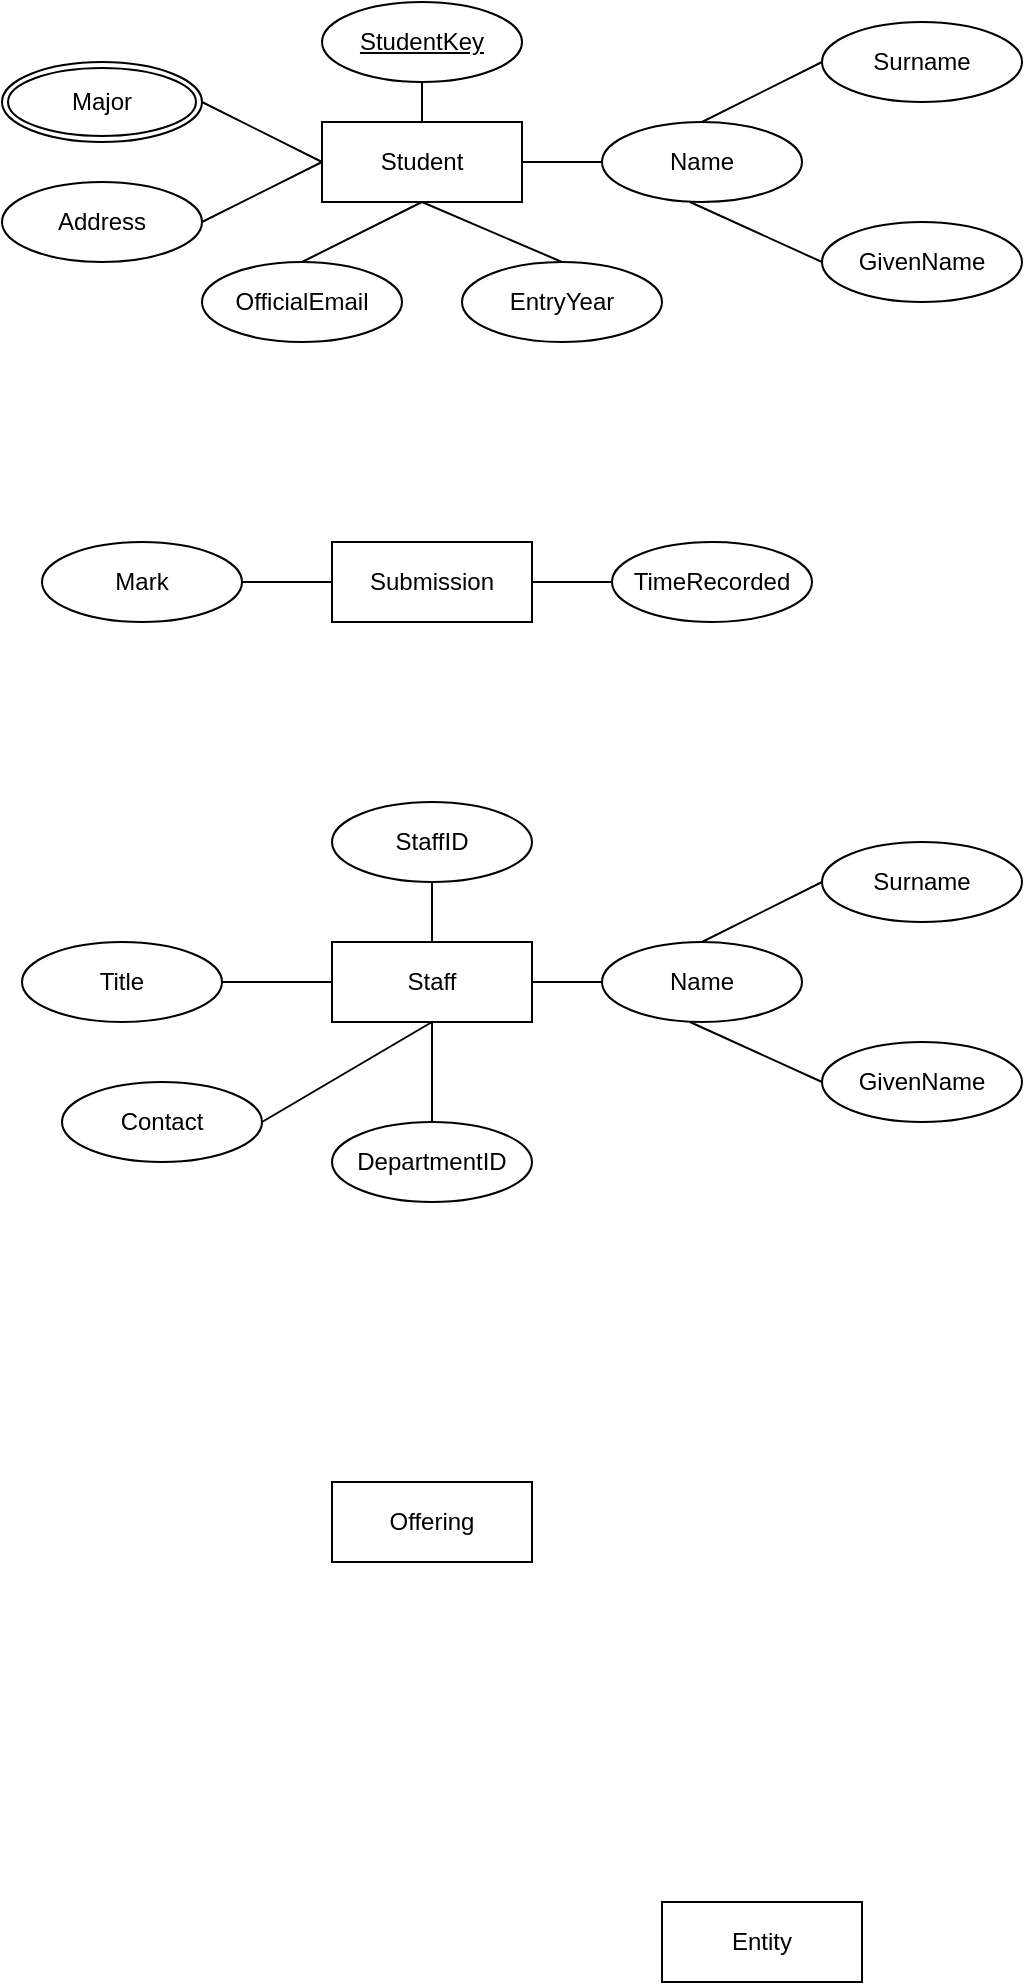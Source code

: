 <mxfile version="24.7.10">
  <diagram id="R2lEEEUBdFMjLlhIrx00" name="Page-1">
    <mxGraphModel dx="1674" dy="772" grid="1" gridSize="10" guides="1" tooltips="1" connect="1" arrows="1" fold="1" page="1" pageScale="1" pageWidth="850" pageHeight="1100" math="0" shadow="0" extFonts="Permanent Marker^https://fonts.googleapis.com/css?family=Permanent+Marker">
      <root>
        <mxCell id="0" />
        <mxCell id="1" parent="0" />
        <mxCell id="VCvnvQfGlQelMph8vwSg-2" value="Student" style="whiteSpace=wrap;html=1;align=center;" parent="1" vertex="1">
          <mxGeometry x="320" y="80" width="100" height="40" as="geometry" />
        </mxCell>
        <mxCell id="VCvnvQfGlQelMph8vwSg-3" value="&lt;u&gt;StudentKey&lt;/u&gt;" style="ellipse;whiteSpace=wrap;html=1;align=center;" parent="1" vertex="1">
          <mxGeometry x="320" y="20" width="100" height="40" as="geometry" />
        </mxCell>
        <mxCell id="VCvnvQfGlQelMph8vwSg-4" value="Name" style="ellipse;whiteSpace=wrap;html=1;align=center;" parent="1" vertex="1">
          <mxGeometry x="460" y="80" width="100" height="40" as="geometry" />
        </mxCell>
        <mxCell id="VCvnvQfGlQelMph8vwSg-5" value="" style="endArrow=none;html=1;rounded=0;entryX=0.5;entryY=1;entryDx=0;entryDy=0;exitX=0.5;exitY=0;exitDx=0;exitDy=0;" parent="1" source="VCvnvQfGlQelMph8vwSg-2" target="VCvnvQfGlQelMph8vwSg-3" edge="1">
          <mxGeometry width="50" height="50" relative="1" as="geometry">
            <mxPoint x="350" y="180" as="sourcePoint" />
            <mxPoint x="400" y="130" as="targetPoint" />
          </mxGeometry>
        </mxCell>
        <mxCell id="VCvnvQfGlQelMph8vwSg-6" value="" style="endArrow=none;html=1;rounded=0;entryX=1;entryY=0.5;entryDx=0;entryDy=0;exitX=0;exitY=0.5;exitDx=0;exitDy=0;" parent="1" source="VCvnvQfGlQelMph8vwSg-4" target="VCvnvQfGlQelMph8vwSg-2" edge="1">
          <mxGeometry width="50" height="50" relative="1" as="geometry">
            <mxPoint x="410" y="190" as="sourcePoint" />
            <mxPoint x="460" y="140" as="targetPoint" />
          </mxGeometry>
        </mxCell>
        <mxCell id="VCvnvQfGlQelMph8vwSg-7" value="TimeRecorded" style="ellipse;whiteSpace=wrap;html=1;align=center;" parent="1" vertex="1">
          <mxGeometry x="465" y="290" width="100" height="40" as="geometry" />
        </mxCell>
        <mxCell id="VCvnvQfGlQelMph8vwSg-8" value="Mark" style="ellipse;whiteSpace=wrap;html=1;align=center;" parent="1" vertex="1">
          <mxGeometry x="180" y="290" width="100" height="40" as="geometry" />
        </mxCell>
        <mxCell id="VCvnvQfGlQelMph8vwSg-9" value="OfficialEmail" style="ellipse;whiteSpace=wrap;html=1;align=center;" parent="1" vertex="1">
          <mxGeometry x="260" y="150" width="100" height="40" as="geometry" />
        </mxCell>
        <mxCell id="VCvnvQfGlQelMph8vwSg-10" value="Address" style="ellipse;whiteSpace=wrap;html=1;align=center;" parent="1" vertex="1">
          <mxGeometry x="160" y="110" width="100" height="40" as="geometry" />
        </mxCell>
        <mxCell id="VCvnvQfGlQelMph8vwSg-12" value="EntryYear" style="ellipse;whiteSpace=wrap;html=1;align=center;" parent="1" vertex="1">
          <mxGeometry x="390" y="150" width="100" height="40" as="geometry" />
        </mxCell>
        <mxCell id="VCvnvQfGlQelMph8vwSg-13" value="GivenName" style="ellipse;whiteSpace=wrap;html=1;align=center;" parent="1" vertex="1">
          <mxGeometry x="570" y="130" width="100" height="40" as="geometry" />
        </mxCell>
        <mxCell id="VCvnvQfGlQelMph8vwSg-14" value="Surname" style="ellipse;whiteSpace=wrap;html=1;align=center;" parent="1" vertex="1">
          <mxGeometry x="570" y="30" width="100" height="40" as="geometry" />
        </mxCell>
        <mxCell id="VCvnvQfGlQelMph8vwSg-15" value="" style="endArrow=none;html=1;rounded=0;entryX=0;entryY=0.5;entryDx=0;entryDy=0;exitX=0.5;exitY=0;exitDx=0;exitDy=0;" parent="1" source="VCvnvQfGlQelMph8vwSg-4" target="VCvnvQfGlQelMph8vwSg-14" edge="1">
          <mxGeometry width="50" height="50" relative="1" as="geometry">
            <mxPoint x="490" y="240" as="sourcePoint" />
            <mxPoint x="540" y="190" as="targetPoint" />
          </mxGeometry>
        </mxCell>
        <mxCell id="VCvnvQfGlQelMph8vwSg-16" value="" style="endArrow=none;html=1;rounded=0;entryX=0.5;entryY=1;entryDx=0;entryDy=0;exitX=0.5;exitY=0;exitDx=0;exitDy=0;" parent="1" source="VCvnvQfGlQelMph8vwSg-31" target="VCvnvQfGlQelMph8vwSg-40" edge="1">
          <mxGeometry width="50" height="50" relative="1" as="geometry">
            <mxPoint x="360" y="620" as="sourcePoint" />
            <mxPoint x="410" y="570" as="targetPoint" />
          </mxGeometry>
        </mxCell>
        <mxCell id="VCvnvQfGlQelMph8vwSg-18" value="" style="endArrow=none;html=1;rounded=0;entryX=0;entryY=0.5;entryDx=0;entryDy=0;exitX=1;exitY=0.5;exitDx=0;exitDy=0;" parent="1" source="VCvnvQfGlQelMph8vwSg-32" target="VCvnvQfGlQelMph8vwSg-7" edge="1">
          <mxGeometry width="50" height="50" relative="1" as="geometry">
            <mxPoint x="395" y="470" as="sourcePoint" />
            <mxPoint x="445" y="420" as="targetPoint" />
          </mxGeometry>
        </mxCell>
        <mxCell id="VCvnvQfGlQelMph8vwSg-19" value="" style="endArrow=none;html=1;rounded=0;entryX=1;entryY=0.5;entryDx=0;entryDy=0;exitX=0;exitY=0.5;exitDx=0;exitDy=0;" parent="1" source="VCvnvQfGlQelMph8vwSg-32" target="VCvnvQfGlQelMph8vwSg-8" edge="1">
          <mxGeometry width="50" height="50" relative="1" as="geometry">
            <mxPoint x="430" y="730" as="sourcePoint" />
            <mxPoint x="360" y="300" as="targetPoint" />
          </mxGeometry>
        </mxCell>
        <mxCell id="VCvnvQfGlQelMph8vwSg-20" value="" style="endArrow=none;html=1;rounded=0;entryX=0.5;entryY=1;entryDx=0;entryDy=0;exitX=0.5;exitY=0;exitDx=0;exitDy=0;" parent="1" source="VCvnvQfGlQelMph8vwSg-9" target="VCvnvQfGlQelMph8vwSg-2" edge="1">
          <mxGeometry width="50" height="50" relative="1" as="geometry">
            <mxPoint x="330" y="160" as="sourcePoint" />
            <mxPoint x="350" y="260" as="targetPoint" />
          </mxGeometry>
        </mxCell>
        <mxCell id="VCvnvQfGlQelMph8vwSg-21" value="" style="endArrow=none;html=1;rounded=0;entryX=0;entryY=0.5;entryDx=0;entryDy=0;exitX=1;exitY=0.5;exitDx=0;exitDy=0;" parent="1" source="VCvnvQfGlQelMph8vwSg-10" target="VCvnvQfGlQelMph8vwSg-2" edge="1">
          <mxGeometry width="50" height="50" relative="1" as="geometry">
            <mxPoint x="230" y="310" as="sourcePoint" />
            <mxPoint x="280" y="260" as="targetPoint" />
          </mxGeometry>
        </mxCell>
        <mxCell id="VCvnvQfGlQelMph8vwSg-22" value="" style="endArrow=none;html=1;rounded=0;entryX=0;entryY=0.5;entryDx=0;entryDy=0;exitX=1;exitY=0.5;exitDx=0;exitDy=0;" parent="1" source="VCvnvQfGlQelMph8vwSg-25" target="VCvnvQfGlQelMph8vwSg-2" edge="1">
          <mxGeometry width="50" height="50" relative="1" as="geometry">
            <mxPoint x="270" y="100" as="sourcePoint" />
            <mxPoint x="280" y="210" as="targetPoint" />
          </mxGeometry>
        </mxCell>
        <mxCell id="VCvnvQfGlQelMph8vwSg-23" value="" style="endArrow=none;html=1;rounded=0;entryX=0.5;entryY=1;entryDx=0;entryDy=0;exitX=0.5;exitY=0;exitDx=0;exitDy=0;" parent="1" source="VCvnvQfGlQelMph8vwSg-12" target="VCvnvQfGlQelMph8vwSg-2" edge="1">
          <mxGeometry width="50" height="50" relative="1" as="geometry">
            <mxPoint x="240" y="280" as="sourcePoint" />
            <mxPoint x="290" y="230" as="targetPoint" />
          </mxGeometry>
        </mxCell>
        <mxCell id="VCvnvQfGlQelMph8vwSg-24" value="" style="endArrow=none;html=1;rounded=0;entryX=0.44;entryY=1;entryDx=0;entryDy=0;entryPerimeter=0;exitX=0;exitY=0.5;exitDx=0;exitDy=0;" parent="1" source="VCvnvQfGlQelMph8vwSg-13" target="VCvnvQfGlQelMph8vwSg-4" edge="1">
          <mxGeometry width="50" height="50" relative="1" as="geometry">
            <mxPoint x="485" y="220" as="sourcePoint" />
            <mxPoint x="535" y="170" as="targetPoint" />
          </mxGeometry>
        </mxCell>
        <mxCell id="VCvnvQfGlQelMph8vwSg-25" value="Major" style="ellipse;shape=doubleEllipse;margin=3;whiteSpace=wrap;html=1;align=center;" parent="1" vertex="1">
          <mxGeometry x="160" y="50" width="100" height="40" as="geometry" />
        </mxCell>
        <mxCell id="VCvnvQfGlQelMph8vwSg-26" value="Entity" style="whiteSpace=wrap;html=1;align=center;" parent="1" vertex="1">
          <mxGeometry x="490" y="970" width="100" height="40" as="geometry" />
        </mxCell>
        <mxCell id="VCvnvQfGlQelMph8vwSg-27" value="Entity" style="whiteSpace=wrap;html=1;align=center;" parent="1" vertex="1">
          <mxGeometry x="490" y="970" width="100" height="40" as="geometry" />
        </mxCell>
        <mxCell id="VCvnvQfGlQelMph8vwSg-28" value="Entity" style="whiteSpace=wrap;html=1;align=center;" parent="1" vertex="1">
          <mxGeometry x="490" y="970" width="100" height="40" as="geometry" />
        </mxCell>
        <mxCell id="VCvnvQfGlQelMph8vwSg-29" value="Entity" style="whiteSpace=wrap;html=1;align=center;" parent="1" vertex="1">
          <mxGeometry x="490" y="970" width="100" height="40" as="geometry" />
        </mxCell>
        <mxCell id="VCvnvQfGlQelMph8vwSg-30" value="Offering" style="whiteSpace=wrap;html=1;align=center;" parent="1" vertex="1">
          <mxGeometry x="325" y="760" width="100" height="40" as="geometry" />
        </mxCell>
        <mxCell id="VCvnvQfGlQelMph8vwSg-31" value="Staff" style="whiteSpace=wrap;html=1;align=center;" parent="1" vertex="1">
          <mxGeometry x="325" y="490" width="100" height="40" as="geometry" />
        </mxCell>
        <mxCell id="VCvnvQfGlQelMph8vwSg-32" value="Submission" style="whiteSpace=wrap;html=1;align=center;" parent="1" vertex="1">
          <mxGeometry x="325" y="290" width="100" height="40" as="geometry" />
        </mxCell>
        <mxCell id="VCvnvQfGlQelMph8vwSg-37" value="DepartmentID" style="ellipse;whiteSpace=wrap;html=1;align=center;" parent="1" vertex="1">
          <mxGeometry x="325" y="580" width="100" height="40" as="geometry" />
        </mxCell>
        <mxCell id="VCvnvQfGlQelMph8vwSg-38" value="Contact" style="ellipse;whiteSpace=wrap;html=1;align=center;" parent="1" vertex="1">
          <mxGeometry x="190" y="560" width="100" height="40" as="geometry" />
        </mxCell>
        <mxCell id="VCvnvQfGlQelMph8vwSg-39" value="Title" style="ellipse;whiteSpace=wrap;html=1;align=center;" parent="1" vertex="1">
          <mxGeometry x="170" y="490" width="100" height="40" as="geometry" />
        </mxCell>
        <mxCell id="VCvnvQfGlQelMph8vwSg-40" value="StaffID" style="ellipse;whiteSpace=wrap;html=1;align=center;" parent="1" vertex="1">
          <mxGeometry x="325" y="420" width="100" height="40" as="geometry" />
        </mxCell>
        <mxCell id="eXlouW0JOAqDYS6c-oz2-2" value="Name" style="ellipse;whiteSpace=wrap;html=1;align=center;" parent="1" vertex="1">
          <mxGeometry x="460" y="490" width="100" height="40" as="geometry" />
        </mxCell>
        <mxCell id="eXlouW0JOAqDYS6c-oz2-3" value="GivenName" style="ellipse;whiteSpace=wrap;html=1;align=center;" parent="1" vertex="1">
          <mxGeometry x="570" y="540" width="100" height="40" as="geometry" />
        </mxCell>
        <mxCell id="eXlouW0JOAqDYS6c-oz2-4" value="Surname" style="ellipse;whiteSpace=wrap;html=1;align=center;" parent="1" vertex="1">
          <mxGeometry x="570" y="440" width="100" height="40" as="geometry" />
        </mxCell>
        <mxCell id="eXlouW0JOAqDYS6c-oz2-5" value="" style="endArrow=none;html=1;rounded=0;entryX=0;entryY=0.5;entryDx=0;entryDy=0;exitX=0.5;exitY=0;exitDx=0;exitDy=0;" parent="1" source="eXlouW0JOAqDYS6c-oz2-2" target="eXlouW0JOAqDYS6c-oz2-4" edge="1">
          <mxGeometry width="50" height="50" relative="1" as="geometry">
            <mxPoint x="490" y="650" as="sourcePoint" />
            <mxPoint x="540" y="600" as="targetPoint" />
          </mxGeometry>
        </mxCell>
        <mxCell id="eXlouW0JOAqDYS6c-oz2-6" value="" style="endArrow=none;html=1;rounded=0;entryX=0.44;entryY=1;entryDx=0;entryDy=0;entryPerimeter=0;exitX=0;exitY=0.5;exitDx=0;exitDy=0;" parent="1" source="eXlouW0JOAqDYS6c-oz2-3" target="eXlouW0JOAqDYS6c-oz2-2" edge="1">
          <mxGeometry width="50" height="50" relative="1" as="geometry">
            <mxPoint x="485" y="630" as="sourcePoint" />
            <mxPoint x="535" y="580" as="targetPoint" />
          </mxGeometry>
        </mxCell>
        <mxCell id="eXlouW0JOAqDYS6c-oz2-7" value="" style="endArrow=none;html=1;rounded=0;entryX=0.5;entryY=1;entryDx=0;entryDy=0;exitX=0.5;exitY=0;exitDx=0;exitDy=0;" parent="1" source="VCvnvQfGlQelMph8vwSg-37" target="VCvnvQfGlQelMph8vwSg-31" edge="1">
          <mxGeometry width="50" height="50" relative="1" as="geometry">
            <mxPoint x="375" y="580" as="sourcePoint" />
            <mxPoint x="400" y="530" as="targetPoint" />
          </mxGeometry>
        </mxCell>
        <mxCell id="eXlouW0JOAqDYS6c-oz2-8" value="" style="endArrow=none;html=1;rounded=0;entryX=0.5;entryY=1;entryDx=0;entryDy=0;exitX=1;exitY=0.5;exitDx=0;exitDy=0;" parent="1" source="VCvnvQfGlQelMph8vwSg-38" target="VCvnvQfGlQelMph8vwSg-31" edge="1">
          <mxGeometry width="50" height="50" relative="1" as="geometry">
            <mxPoint x="270" y="580" as="sourcePoint" />
            <mxPoint x="300" y="600" as="targetPoint" />
          </mxGeometry>
        </mxCell>
        <mxCell id="eXlouW0JOAqDYS6c-oz2-9" value="" style="endArrow=none;html=1;rounded=0;entryX=0;entryY=0.5;entryDx=0;entryDy=0;exitX=1;exitY=0.5;exitDx=0;exitDy=0;" parent="1" source="VCvnvQfGlQelMph8vwSg-39" target="VCvnvQfGlQelMph8vwSg-31" edge="1">
          <mxGeometry width="50" height="50" relative="1" as="geometry">
            <mxPoint x="260" y="510" as="sourcePoint" />
            <mxPoint x="280" y="500" as="targetPoint" />
          </mxGeometry>
        </mxCell>
        <mxCell id="eXlouW0JOAqDYS6c-oz2-10" value="" style="endArrow=none;html=1;rounded=0;entryX=0;entryY=0.5;entryDx=0;entryDy=0;exitX=1;exitY=0.5;exitDx=0;exitDy=0;" parent="1" source="VCvnvQfGlQelMph8vwSg-31" target="eXlouW0JOAqDYS6c-oz2-2" edge="1">
          <mxGeometry width="50" height="50" relative="1" as="geometry">
            <mxPoint x="370" y="630" as="sourcePoint" />
            <mxPoint x="420" y="580" as="targetPoint" />
          </mxGeometry>
        </mxCell>
      </root>
    </mxGraphModel>
  </diagram>
</mxfile>
